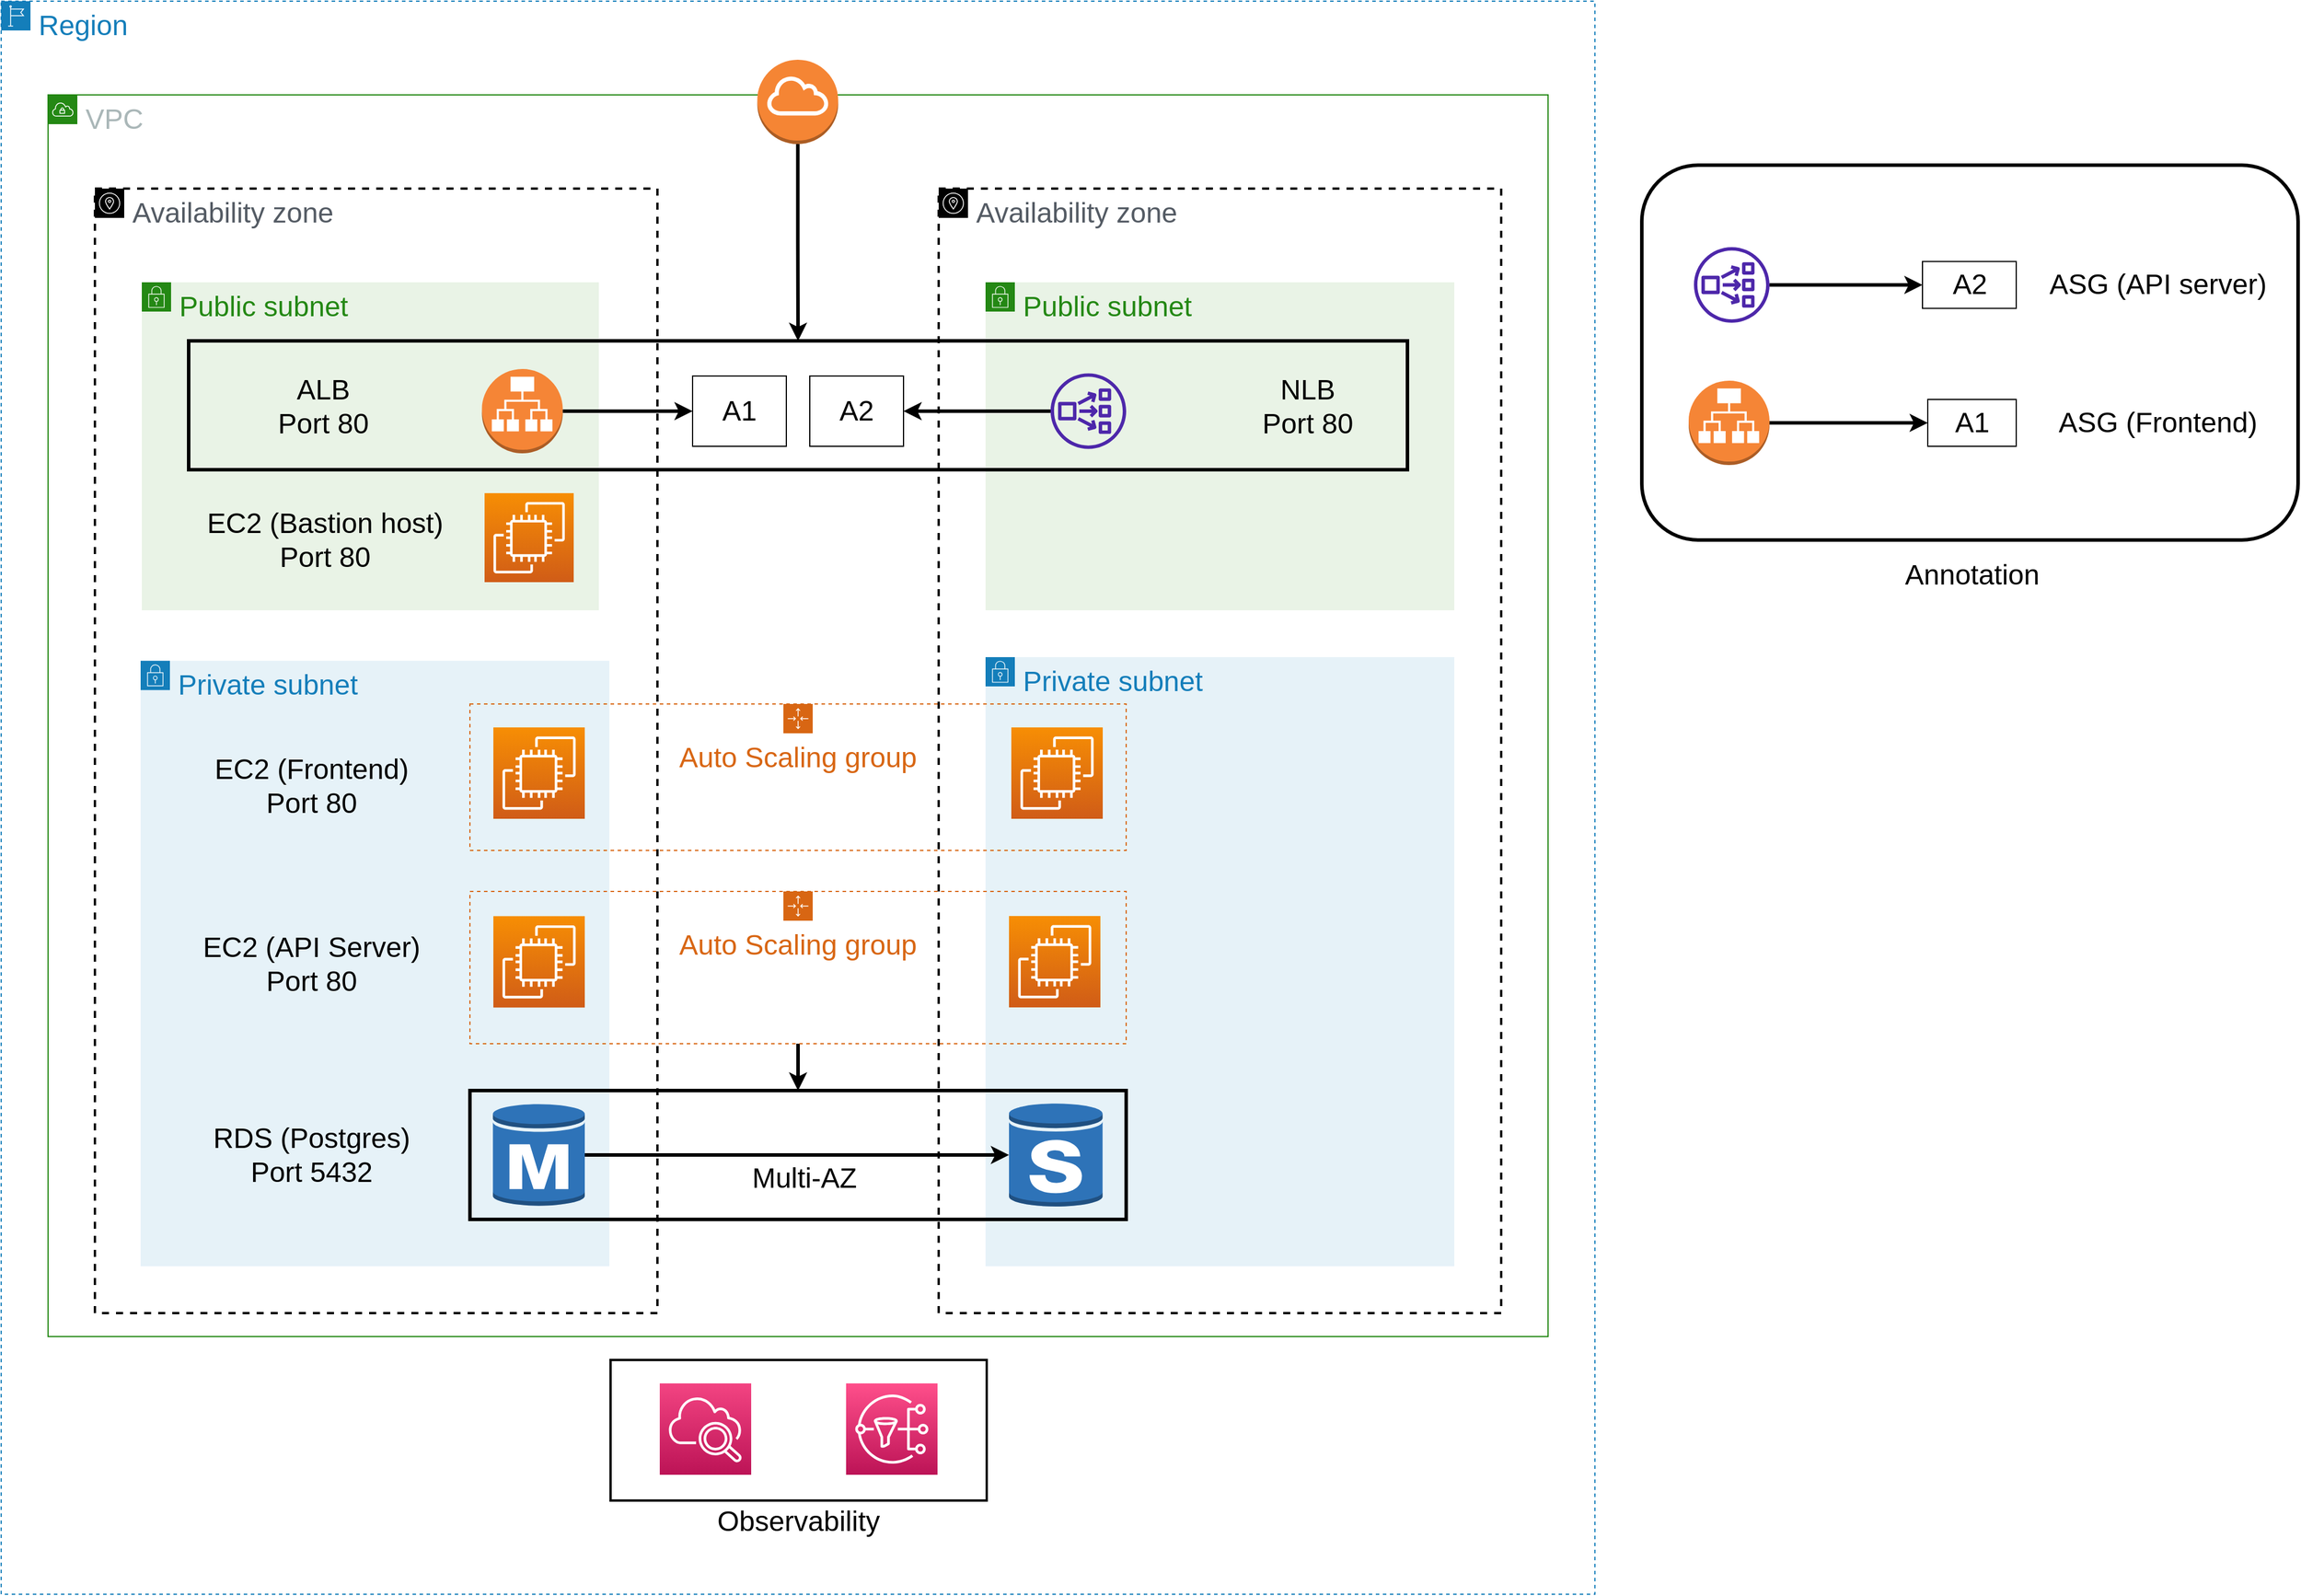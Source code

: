 <mxfile version="20.1.1" type="github">
  <diagram id="q4DbutcKK7p-0qS4GxbQ" name="Page-1">
    <mxGraphModel dx="2595" dy="1348" grid="1" gridSize="10" guides="1" tooltips="1" connect="1" arrows="1" fold="1" page="1" pageScale="1" pageWidth="850" pageHeight="1100" math="0" shadow="0">
      <root>
        <mxCell id="0" />
        <mxCell id="1" parent="0" />
        <mxCell id="SQCVgLtViS05Q7iUAaWb-119" value="&lt;font style=&quot;font-size: 24px;&quot;&gt;Availability zone&lt;/font&gt;" style="sketch=0;outlineConnect=0;gradientColor=none;html=1;whiteSpace=wrap;fontSize=12;fontStyle=0;shape=mxgraph.aws4.group;grIcon=mxgraph.aws4.group_availability_zone;strokeColor=default;fillColor=none;verticalAlign=top;align=left;spacingLeft=30;fontColor=#545B64;dashed=1;strokeWidth=2;" parent="1" vertex="1">
          <mxGeometry x="920" y="240" width="480" height="960" as="geometry" />
        </mxCell>
        <mxCell id="SQCVgLtViS05Q7iUAaWb-116" value="" style="rounded=1;whiteSpace=wrap;html=1;fontSize=24;strokeWidth=3;fillColor=none;" parent="1" vertex="1">
          <mxGeometry x="1520" y="220" width="560" height="320" as="geometry" />
        </mxCell>
        <mxCell id="SQCVgLtViS05Q7iUAaWb-118" value="&lt;font style=&quot;font-size: 24px;&quot;&gt;Availability zone&lt;/font&gt;" style="sketch=0;outlineConnect=0;gradientColor=none;html=1;whiteSpace=wrap;fontSize=12;fontStyle=0;shape=mxgraph.aws4.group;grIcon=mxgraph.aws4.group_availability_zone;strokeColor=#000000;fillColor=none;verticalAlign=top;align=left;spacingLeft=30;fontColor=#545B64;dashed=1;strokeWidth=2;" parent="1" vertex="1">
          <mxGeometry x="200" y="240" width="480" height="960" as="geometry" />
        </mxCell>
        <mxCell id="DpT2R7imNi2lBxHPkehf-3" value="Region" style="points=[[0,0],[0.25,0],[0.5,0],[0.75,0],[1,0],[1,0.25],[1,0.5],[1,0.75],[1,1],[0.75,1],[0.5,1],[0.25,1],[0,1],[0,0.75],[0,0.5],[0,0.25]];outlineConnect=0;gradientColor=none;html=1;whiteSpace=wrap;fontSize=24;fontStyle=0;container=0;pointerEvents=0;collapsible=0;recursiveResize=0;shape=mxgraph.aws4.group;grIcon=mxgraph.aws4.group_region;strokeColor=#147EBA;fillColor=none;verticalAlign=top;align=left;spacingLeft=30;fontColor=#147EBA;dashed=1;" parent="1" vertex="1">
          <mxGeometry x="120" y="80" width="1360" height="1360" as="geometry" />
        </mxCell>
        <mxCell id="DpT2R7imNi2lBxHPkehf-4" value="VPC" style="points=[[0,0],[0.25,0],[0.5,0],[0.75,0],[1,0],[1,0.25],[1,0.5],[1,0.75],[1,1],[0.75,1],[0.5,1],[0.25,1],[0,1],[0,0.75],[0,0.5],[0,0.25]];outlineConnect=0;gradientColor=none;html=1;whiteSpace=wrap;fontSize=24;fontStyle=0;container=0;pointerEvents=0;collapsible=0;recursiveResize=0;shape=mxgraph.aws4.group;grIcon=mxgraph.aws4.group_vpc;strokeColor=#248814;fillColor=none;verticalAlign=top;align=left;spacingLeft=30;fontColor=#AAB7B8;dashed=0;" parent="1" vertex="1">
          <mxGeometry x="160" y="160" width="1280" height="1060" as="geometry" />
        </mxCell>
        <mxCell id="SQCVgLtViS05Q7iUAaWb-13" value="&lt;font style=&quot;font-size: 24px;&quot;&gt;A1&lt;/font&gt;" style="text;html=1;strokeColor=default;fillColor=none;align=center;verticalAlign=middle;whiteSpace=wrap;rounded=0;" parent="1" vertex="1">
          <mxGeometry x="1764" y="420" width="75.5" height="40" as="geometry" />
        </mxCell>
        <mxCell id="SQCVgLtViS05Q7iUAaWb-14" value="" style="endArrow=classic;html=1;rounded=0;fontSize=24;strokeWidth=3;exitX=1;exitY=0.5;exitDx=0;exitDy=0;exitPerimeter=0;entryX=0;entryY=0.5;entryDx=0;entryDy=0;" parent="1" source="SQCVgLtViS05Q7iUAaWb-24" target="SQCVgLtViS05Q7iUAaWb-13" edge="1">
          <mxGeometry width="50" height="50" relative="1" as="geometry">
            <mxPoint x="1629.5" y="399" as="sourcePoint" />
            <mxPoint x="1779.5" y="395" as="targetPoint" />
          </mxGeometry>
        </mxCell>
        <mxCell id="SQCVgLtViS05Q7iUAaWb-16" value="&lt;font style=&quot;font-size: 24px;&quot;&gt;A2&lt;/font&gt;" style="text;html=1;strokeColor=default;fillColor=none;align=center;verticalAlign=middle;whiteSpace=wrap;rounded=0;" parent="1" vertex="1">
          <mxGeometry x="1759.5" y="302.25" width="80" height="40" as="geometry" />
        </mxCell>
        <mxCell id="SQCVgLtViS05Q7iUAaWb-24" value="" style="outlineConnect=0;dashed=0;verticalLabelPosition=bottom;verticalAlign=top;align=center;html=1;shape=mxgraph.aws3.application_load_balancer;fillColor=#F58536;gradientColor=none;" parent="1" vertex="1">
          <mxGeometry x="1560" y="404" width="69" height="72" as="geometry" />
        </mxCell>
        <mxCell id="SQCVgLtViS05Q7iUAaWb-135" style="edgeStyle=orthogonalEdgeStyle;rounded=0;orthogonalLoop=1;jettySize=auto;html=1;entryX=0;entryY=0.5;entryDx=0;entryDy=0;fontSize=24;strokeWidth=3;" parent="1" source="SQCVgLtViS05Q7iUAaWb-25" target="SQCVgLtViS05Q7iUAaWb-16" edge="1">
          <mxGeometry relative="1" as="geometry" />
        </mxCell>
        <mxCell id="SQCVgLtViS05Q7iUAaWb-25" value="" style="sketch=0;outlineConnect=0;fontColor=#232F3E;gradientColor=none;fillColor=#4D27AA;strokeColor=none;dashed=0;verticalLabelPosition=bottom;verticalAlign=top;align=center;html=1;fontSize=12;fontStyle=0;aspect=fixed;pointerEvents=1;shape=mxgraph.aws4.network_load_balancer;" parent="1" vertex="1">
          <mxGeometry x="1564.5" y="290" width="64.5" height="64.5" as="geometry" />
        </mxCell>
        <mxCell id="xt5h_hn7VhKURhzlLxUs-8" style="edgeStyle=orthogonalEdgeStyle;rounded=0;orthogonalLoop=1;jettySize=auto;html=1;entryX=0.5;entryY=0;entryDx=0;entryDy=0;strokeWidth=3;" parent="1" source="DpT2R7imNi2lBxHPkehf-96" target="SQCVgLtViS05Q7iUAaWb-3" edge="1">
          <mxGeometry relative="1" as="geometry" />
        </mxCell>
        <mxCell id="DpT2R7imNi2lBxHPkehf-96" value="" style="outlineConnect=0;dashed=0;verticalLabelPosition=bottom;verticalAlign=top;align=center;html=1;shape=mxgraph.aws3.internet_gateway;fillColor=#F58534;gradientColor=none;" parent="1" vertex="1">
          <mxGeometry x="765.25" y="130" width="69" height="72" as="geometry" />
        </mxCell>
        <mxCell id="SQCVgLtViS05Q7iUAaWb-109" value="" style="group" parent="1" vertex="1" connectable="0">
          <mxGeometry x="960" y="640" width="400" height="520" as="geometry" />
        </mxCell>
        <mxCell id="DpT2R7imNi2lBxHPkehf-13" value="Private subnet" style="points=[[0,0],[0.25,0],[0.5,0],[0.75,0],[1,0],[1,0.25],[1,0.5],[1,0.75],[1,1],[0.75,1],[0.5,1],[0.25,1],[0,1],[0,0.75],[0,0.5],[0,0.25]];outlineConnect=0;gradientColor=none;html=1;whiteSpace=wrap;fontSize=24;fontStyle=0;container=1;pointerEvents=0;collapsible=0;recursiveResize=0;shape=mxgraph.aws4.group;grIcon=mxgraph.aws4.group_security_group;grStroke=0;strokeColor=#147EBA;fillColor=#E6F2F8;verticalAlign=top;align=left;spacingLeft=30;fontColor=#147EBA;dashed=0;" parent="SQCVgLtViS05Q7iUAaWb-109" vertex="1">
          <mxGeometry width="400" height="520" as="geometry" />
        </mxCell>
        <mxCell id="SQCVgLtViS05Q7iUAaWb-104" value="" style="sketch=0;points=[[0,0,0],[0.25,0,0],[0.5,0,0],[0.75,0,0],[1,0,0],[0,1,0],[0.25,1,0],[0.5,1,0],[0.75,1,0],[1,1,0],[0,0.25,0],[0,0.5,0],[0,0.75,0],[1,0.25,0],[1,0.5,0],[1,0.75,0]];outlineConnect=0;fontColor=#232F3E;gradientColor=#F78E04;gradientDirection=north;fillColor=#D05C17;strokeColor=#ffffff;dashed=0;verticalLabelPosition=bottom;verticalAlign=top;align=center;html=1;fontSize=12;fontStyle=0;aspect=fixed;shape=mxgraph.aws4.resourceIcon;resIcon=mxgraph.aws4.ec2;" parent="SQCVgLtViS05Q7iUAaWb-109" vertex="1">
          <mxGeometry x="20" y="221" width="78" height="78" as="geometry" />
        </mxCell>
        <mxCell id="DpT2R7imNi2lBxHPkehf-34" value="" style="outlineConnect=0;dashed=0;verticalLabelPosition=bottom;verticalAlign=top;align=center;html=1;shape=mxgraph.aws3.rds_db_instance_standby_multi_az;fillColor=#2E73B8;gradientColor=none;fontSize=24;" parent="SQCVgLtViS05Q7iUAaWb-109" vertex="1">
          <mxGeometry x="20" y="380" width="80" height="90" as="geometry" />
        </mxCell>
        <mxCell id="SQCVgLtViS05Q7iUAaWb-107" value="" style="group" parent="1" vertex="1" connectable="0">
          <mxGeometry x="239" y="600" width="400" height="560" as="geometry" />
        </mxCell>
        <mxCell id="DpT2R7imNi2lBxHPkehf-12" value="Private subnet" style="points=[[0,0],[0.25,0],[0.5,0],[0.75,0],[1,0],[1,0.25],[1,0.5],[1,0.75],[1,1],[0.75,1],[0.5,1],[0.25,1],[0,1],[0,0.75],[0,0.5],[0,0.25]];outlineConnect=0;gradientColor=none;html=1;whiteSpace=wrap;fontSize=24;fontStyle=0;container=1;pointerEvents=0;collapsible=0;recursiveResize=0;shape=mxgraph.aws4.group;grIcon=mxgraph.aws4.group_security_group;grStroke=0;strokeColor=#147EBA;fillColor=#E6F2F8;verticalAlign=top;align=left;spacingLeft=30;fontColor=#147EBA;dashed=0;" parent="SQCVgLtViS05Q7iUAaWb-107" vertex="1">
          <mxGeometry y="43.077" width="400" height="516.923" as="geometry" />
        </mxCell>
        <mxCell id="DpT2R7imNi2lBxHPkehf-36" value="EC2 (API Server)&lt;br&gt;Port 80" style="text;html=1;strokeColor=none;fillColor=none;align=center;verticalAlign=middle;whiteSpace=wrap;rounded=0;fontSize=24;" parent="SQCVgLtViS05Q7iUAaWb-107" vertex="1">
          <mxGeometry x="21" y="261.152" width="250" height="80.769" as="geometry" />
        </mxCell>
        <mxCell id="SQCVgLtViS05Q7iUAaWb-120" value="RDS (Postgres)&lt;br&gt;Port 5432" style="text;html=1;strokeColor=none;fillColor=none;align=center;verticalAlign=middle;whiteSpace=wrap;rounded=0;fontSize=24;" parent="SQCVgLtViS05Q7iUAaWb-107" vertex="1">
          <mxGeometry x="21" y="424.618" width="250" height="80.769" as="geometry" />
        </mxCell>
        <mxCell id="SQCVgLtViS05Q7iUAaWb-111" value="" style="sketch=0;points=[[0,0,0],[0.25,0,0],[0.5,0,0],[0.75,0,0],[1,0,0],[0,1,0],[0.25,1,0],[0.5,1,0],[0.75,1,0],[1,1,0],[0,0.25,0],[0,0.5,0],[0,0.75,0],[1,0.25,0],[1,0.5,0],[1,0.75,0]];outlineConnect=0;fontColor=#232F3E;gradientColor=#F78E04;gradientDirection=north;fillColor=#D05C17;strokeColor=#ffffff;dashed=0;verticalLabelPosition=bottom;verticalAlign=top;align=center;html=1;fontSize=12;fontStyle=0;aspect=fixed;shape=mxgraph.aws4.resourceIcon;resIcon=mxgraph.aws4.ec2;" parent="SQCVgLtViS05Q7iUAaWb-107" vertex="1">
          <mxGeometry x="301" y="100" width="78" height="78" as="geometry" />
        </mxCell>
        <mxCell id="SQCVgLtViS05Q7iUAaWb-103" value="" style="sketch=0;points=[[0,0,0],[0.25,0,0],[0.5,0,0],[0.75,0,0],[1,0,0],[0,1,0],[0.25,1,0],[0.5,1,0],[0.75,1,0],[1,1,0],[0,0.25,0],[0,0.5,0],[0,0.75,0],[1,0.25,0],[1,0.5,0],[1,0.75,0]];outlineConnect=0;fontColor=#232F3E;gradientColor=#F78E04;gradientDirection=north;fillColor=#D05C17;strokeColor=#ffffff;dashed=0;verticalLabelPosition=bottom;verticalAlign=top;align=center;html=1;fontSize=12;fontStyle=0;aspect=fixed;shape=mxgraph.aws4.resourceIcon;resIcon=mxgraph.aws4.ec2;" parent="SQCVgLtViS05Q7iUAaWb-107" vertex="1">
          <mxGeometry x="301" y="261.15" width="78" height="78" as="geometry" />
        </mxCell>
        <mxCell id="DpT2R7imNi2lBxHPkehf-25" value="" style="outlineConnect=0;dashed=0;verticalLabelPosition=bottom;verticalAlign=top;align=center;html=1;shape=mxgraph.aws3.rds_db_instance;fillColor=#2E73B8;gradientColor=none;fontSize=24;" parent="SQCVgLtViS05Q7iUAaWb-107" vertex="1">
          <mxGeometry x="300.62" y="420" width="78.38" height="90" as="geometry" />
        </mxCell>
        <mxCell id="DpT2R7imNi2lBxHPkehf-11" value="Public subnet" style="points=[[0,0],[0.25,0],[0.5,0],[0.75,0],[1,0],[1,0.25],[1,0.5],[1,0.75],[1,1],[0.75,1],[0.5,1],[0.25,1],[0,1],[0,0.75],[0,0.5],[0,0.25]];outlineConnect=0;gradientColor=none;html=1;whiteSpace=wrap;fontSize=24;fontStyle=0;container=1;pointerEvents=0;collapsible=0;recursiveResize=0;shape=mxgraph.aws4.group;grIcon=mxgraph.aws4.group_security_group;grStroke=0;strokeColor=#248814;fillColor=#E9F3E6;verticalAlign=top;align=left;spacingLeft=30;fontColor=#248814;dashed=0;" parent="1" vertex="1">
          <mxGeometry x="960" y="320" width="400" height="280" as="geometry" />
        </mxCell>
        <mxCell id="SQCVgLtViS05Q7iUAaWb-106" value="" style="group" parent="1" vertex="1" connectable="0">
          <mxGeometry x="240" y="320" width="390" height="280" as="geometry" />
        </mxCell>
        <mxCell id="DpT2R7imNi2lBxHPkehf-7" value="Public subnet" style="points=[[0,0],[0.25,0],[0.5,0],[0.75,0],[1,0],[1,0.25],[1,0.5],[1,0.75],[1,1],[0.75,1],[0.5,1],[0.25,1],[0,1],[0,0.75],[0,0.5],[0,0.25]];outlineConnect=0;gradientColor=none;html=1;whiteSpace=wrap;fontSize=24;fontStyle=0;container=1;pointerEvents=0;collapsible=0;recursiveResize=0;shape=mxgraph.aws4.group;grIcon=mxgraph.aws4.group_security_group;grStroke=0;strokeColor=#248814;fillColor=#E9F3E6;verticalAlign=top;align=left;spacingLeft=30;fontColor=#248814;dashed=0;" parent="SQCVgLtViS05Q7iUAaWb-106" vertex="1">
          <mxGeometry width="390" height="280" as="geometry" />
        </mxCell>
        <mxCell id="u4KVmvpJrNu0O2P0xlmL-3" value="" style="sketch=0;points=[[0,0,0],[0.25,0,0],[0.5,0,0],[0.75,0,0],[1,0,0],[0,1,0],[0.25,1,0],[0.5,1,0],[0.75,1,0],[1,1,0],[0,0.25,0],[0,0.5,0],[0,0.75,0],[1,0.25,0],[1,0.5,0],[1,0.75,0]];outlineConnect=0;fontColor=#232F3E;gradientColor=#F78E04;gradientDirection=north;fillColor=#D05C17;strokeColor=#ffffff;dashed=0;verticalLabelPosition=bottom;verticalAlign=top;align=center;html=1;fontSize=12;fontStyle=0;aspect=fixed;shape=mxgraph.aws4.resourceIcon;resIcon=mxgraph.aws4.ec2;" parent="SQCVgLtViS05Q7iUAaWb-106" vertex="1">
          <mxGeometry x="292.5" y="180" width="76.05" height="76.05" as="geometry" />
        </mxCell>
        <mxCell id="u4KVmvpJrNu0O2P0xlmL-6" value="EC2 (Bastion host)&lt;br&gt;Port 80" style="text;html=1;strokeColor=none;fillColor=none;align=center;verticalAlign=middle;whiteSpace=wrap;rounded=0;fontSize=24;" parent="SQCVgLtViS05Q7iUAaWb-106" vertex="1">
          <mxGeometry x="19.5" y="180" width="273" height="80" as="geometry" />
        </mxCell>
        <mxCell id="DpT2R7imNi2lBxHPkehf-32" value="" style="outlineConnect=0;dashed=0;verticalLabelPosition=bottom;verticalAlign=top;align=center;html=1;shape=mxgraph.aws3.application_load_balancer;fillColor=#F58536;gradientColor=none;" parent="SQCVgLtViS05Q7iUAaWb-106" vertex="1">
          <mxGeometry x="290.25" y="74" width="69" height="72" as="geometry" />
        </mxCell>
        <mxCell id="SQCVgLtViS05Q7iUAaWb-156" style="edgeStyle=orthogonalEdgeStyle;rounded=0;orthogonalLoop=1;jettySize=auto;html=1;fontSize=24;strokeWidth=3;" parent="1" source="SQCVgLtViS05Q7iUAaWb-102" target="SQCVgLtViS05Q7iUAaWb-114" edge="1">
          <mxGeometry relative="1" as="geometry" />
        </mxCell>
        <mxCell id="SQCVgLtViS05Q7iUAaWb-102" value="Auto Scaling group" style="points=[[0,0],[0.25,0],[0.5,0],[0.75,0],[1,0],[1,0.25],[1,0.5],[1,0.75],[1,1],[0.75,1],[0.5,1],[0.25,1],[0,1],[0,0.75],[0,0.5],[0,0.25]];outlineConnect=0;gradientColor=none;html=1;whiteSpace=wrap;fontSize=24;fontStyle=0;container=1;pointerEvents=0;collapsible=0;recursiveResize=0;shape=mxgraph.aws4.groupCenter;grIcon=mxgraph.aws4.group_auto_scaling_group;grStroke=1;strokeColor=#D86613;fillColor=none;verticalAlign=top;align=center;fontColor=#D86613;dashed=1;spacingTop=25;" parent="1" vertex="1">
          <mxGeometry x="520" y="840" width="560" height="130" as="geometry" />
        </mxCell>
        <mxCell id="SQCVgLtViS05Q7iUAaWb-110" value="Auto Scaling group" style="points=[[0,0],[0.25,0],[0.5,0],[0.75,0],[1,0],[1,0.25],[1,0.5],[1,0.75],[1,1],[0.75,1],[0.5,1],[0.25,1],[0,1],[0,0.75],[0,0.5],[0,0.25]];outlineConnect=0;gradientColor=none;html=1;whiteSpace=wrap;fontSize=24;fontStyle=0;container=1;pointerEvents=0;collapsible=0;recursiveResize=0;shape=mxgraph.aws4.groupCenter;grIcon=mxgraph.aws4.group_auto_scaling_group;grStroke=1;strokeColor=#D86613;fillColor=none;verticalAlign=top;align=center;fontColor=#D86613;dashed=1;spacingTop=25;" parent="1" vertex="1">
          <mxGeometry x="520" y="680" width="560" height="125" as="geometry" />
        </mxCell>
        <mxCell id="SQCVgLtViS05Q7iUAaWb-112" value="" style="sketch=0;points=[[0,0,0],[0.25,0,0],[0.5,0,0],[0.75,0,0],[1,0,0],[0,1,0],[0.25,1,0],[0.5,1,0],[0.75,1,0],[1,1,0],[0,0.25,0],[0,0.5,0],[0,0.75,0],[1,0.25,0],[1,0.5,0],[1,0.75,0]];outlineConnect=0;fontColor=#232F3E;gradientColor=#F78E04;gradientDirection=north;fillColor=#D05C17;strokeColor=#ffffff;dashed=0;verticalLabelPosition=bottom;verticalAlign=top;align=center;html=1;fontSize=12;fontStyle=0;aspect=fixed;shape=mxgraph.aws4.resourceIcon;resIcon=mxgraph.aws4.ec2;" parent="SQCVgLtViS05Q7iUAaWb-110" vertex="1">
          <mxGeometry x="462" y="20" width="78" height="78" as="geometry" />
        </mxCell>
        <mxCell id="DpT2R7imNi2lBxHPkehf-23" style="edgeStyle=orthogonalEdgeStyle;rounded=0;orthogonalLoop=1;jettySize=auto;html=1;fontSize=24;strokeWidth=3;" parent="1" source="DpT2R7imNi2lBxHPkehf-25" target="DpT2R7imNi2lBxHPkehf-34" edge="1">
          <mxGeometry relative="1" as="geometry">
            <mxPoint x="597.88" y="890" as="sourcePoint" />
            <mxPoint x="967.88" y="910" as="targetPoint" />
          </mxGeometry>
        </mxCell>
        <mxCell id="DpT2R7imNi2lBxHPkehf-24" value="Multi-AZ" style="edgeLabel;html=1;align=center;verticalAlign=middle;resizable=0;points=[];fontSize=24;" parent="DpT2R7imNi2lBxHPkehf-23" vertex="1" connectable="0">
          <mxGeometry x="0.322" y="-8" relative="1" as="geometry">
            <mxPoint x="-53" y="12" as="offset" />
          </mxGeometry>
        </mxCell>
        <mxCell id="SQCVgLtViS05Q7iUAaWb-114" value="" style="rounded=0;whiteSpace=wrap;html=1;fontSize=24;strokeWidth=3;fillColor=none;" parent="1" vertex="1">
          <mxGeometry x="520" y="1010" width="560" height="110" as="geometry" />
        </mxCell>
        <mxCell id="DpT2R7imNi2lBxHPkehf-26" value="EC2 (Frontend)&lt;br&gt;Port 80" style="text;html=1;strokeColor=none;fillColor=none;align=center;verticalAlign=middle;whiteSpace=wrap;rounded=0;fontSize=24;" parent="1" vertex="1">
          <mxGeometry x="260" y="710" width="250" height="80" as="geometry" />
        </mxCell>
        <mxCell id="SQCVgLtViS05Q7iUAaWb-117" value="Annotation" style="text;html=1;strokeColor=none;fillColor=none;align=center;verticalAlign=middle;whiteSpace=wrap;rounded=0;fontSize=24;" parent="1" vertex="1">
          <mxGeometry x="1701.75" y="540" width="200" height="60" as="geometry" />
        </mxCell>
        <mxCell id="SQCVgLtViS05Q7iUAaWb-148" value="ASG (API server)" style="text;html=1;strokeColor=none;fillColor=none;align=center;verticalAlign=middle;whiteSpace=wrap;rounded=0;dashed=1;fontSize=24;" parent="1" vertex="1">
          <mxGeometry x="1839.5" y="283.19" width="240.5" height="78.12" as="geometry" />
        </mxCell>
        <mxCell id="SQCVgLtViS05Q7iUAaWb-151" value="ASG (Frontend)" style="text;html=1;strokeColor=none;fillColor=none;align=center;verticalAlign=middle;whiteSpace=wrap;rounded=0;dashed=1;fontSize=24;" parent="1" vertex="1">
          <mxGeometry x="1839.5" y="400" width="240.5" height="80" as="geometry" />
        </mxCell>
        <mxCell id="SQCVgLtViS05Q7iUAaWb-160" value="" style="group" parent="1" vertex="1" connectable="0">
          <mxGeometry x="640" y="1240" width="321" height="156" as="geometry" />
        </mxCell>
        <mxCell id="SQCVgLtViS05Q7iUAaWb-153" value="" style="rounded=0;whiteSpace=wrap;html=1;fontSize=24;strokeWidth=2;fillColor=none;" parent="SQCVgLtViS05Q7iUAaWb-160" vertex="1">
          <mxGeometry width="321" height="120" as="geometry" />
        </mxCell>
        <mxCell id="DpT2R7imNi2lBxHPkehf-82" value="" style="sketch=0;points=[[0,0,0],[0.25,0,0],[0.5,0,0],[0.75,0,0],[1,0,0],[0,1,0],[0.25,1,0],[0.5,1,0],[0.75,1,0],[1,1,0],[0,0.25,0],[0,0.5,0],[0,0.75,0],[1,0.25,0],[1,0.5,0],[1,0.75,0]];points=[[0,0,0],[0.25,0,0],[0.5,0,0],[0.75,0,0],[1,0,0],[0,1,0],[0.25,1,0],[0.5,1,0],[0.75,1,0],[1,1,0],[0,0.25,0],[0,0.5,0],[0,0.75,0],[1,0.25,0],[1,0.5,0],[1,0.75,0]];outlineConnect=0;fontColor=#232F3E;gradientColor=#F34482;gradientDirection=north;fillColor=#BC1356;strokeColor=#ffffff;dashed=0;verticalLabelPosition=bottom;verticalAlign=top;align=center;html=1;fontSize=12;fontStyle=0;aspect=fixed;shape=mxgraph.aws4.resourceIcon;resIcon=mxgraph.aws4.cloudwatch_2;" parent="SQCVgLtViS05Q7iUAaWb-160" vertex="1">
          <mxGeometry x="42" y="20" width="78" height="78" as="geometry" />
        </mxCell>
        <mxCell id="SQCVgLtViS05Q7iUAaWb-86" value="" style="sketch=0;points=[[0,0,0],[0.25,0,0],[0.5,0,0],[0.75,0,0],[1,0,0],[0,1,0],[0.25,1,0],[0.5,1,0],[0.75,1,0],[1,1,0],[0,0.25,0],[0,0.5,0],[0,0.75,0],[1,0.25,0],[1,0.5,0],[1,0.75,0]];outlineConnect=0;fontColor=#232F3E;gradientColor=#FF4F8B;gradientDirection=north;fillColor=#BC1356;strokeColor=#ffffff;dashed=0;verticalLabelPosition=bottom;verticalAlign=top;align=center;html=1;fontSize=12;fontStyle=0;aspect=fixed;shape=mxgraph.aws4.resourceIcon;resIcon=mxgraph.aws4.sns;" parent="SQCVgLtViS05Q7iUAaWb-160" vertex="1">
          <mxGeometry x="201" y="20" width="78" height="78" as="geometry" />
        </mxCell>
        <mxCell id="SQCVgLtViS05Q7iUAaWb-158" value="Observability" style="text;html=1;strokeColor=none;fillColor=none;align=center;verticalAlign=middle;whiteSpace=wrap;rounded=0;dashed=1;fontSize=24;" parent="SQCVgLtViS05Q7iUAaWb-160" vertex="1">
          <mxGeometry x="55" y="120" width="211" height="36" as="geometry" />
        </mxCell>
        <mxCell id="SQCVgLtViS05Q7iUAaWb-3" value="" style="rounded=0;whiteSpace=wrap;html=1;fillColor=none;strokeWidth=3;" parent="1" vertex="1">
          <mxGeometry x="280" y="370" width="1040" height="110" as="geometry" />
        </mxCell>
        <mxCell id="DpT2R7imNi2lBxHPkehf-27" value="NLB&lt;br&gt;Port 80" style="text;html=1;strokeColor=none;fillColor=none;align=center;verticalAlign=middle;whiteSpace=wrap;rounded=0;fontSize=24;" parent="1" vertex="1">
          <mxGeometry x="1150" y="371.25" width="170" height="108.75" as="geometry" />
        </mxCell>
        <mxCell id="SQCVgLtViS05Q7iUAaWb-128" value="" style="sketch=0;outlineConnect=0;fontColor=#232F3E;gradientColor=none;fillColor=#4D27AA;strokeColor=none;dashed=0;verticalLabelPosition=bottom;verticalAlign=top;align=center;html=1;fontSize=12;fontStyle=0;aspect=fixed;pointerEvents=1;shape=mxgraph.aws4.network_load_balancer;" parent="1" vertex="1">
          <mxGeometry x="1015.5" y="397.75" width="64.5" height="64.5" as="geometry" />
        </mxCell>
        <mxCell id="DpT2R7imNi2lBxHPkehf-28" value="ALB&lt;br&gt;Port 80" style="text;html=1;strokeColor=none;fillColor=none;align=center;verticalAlign=middle;whiteSpace=wrap;rounded=0;fontSize=24;" parent="1" vertex="1">
          <mxGeometry x="280" y="371.25" width="230" height="108.75" as="geometry" />
        </mxCell>
        <mxCell id="SQCVgLtViS05Q7iUAaWb-137" value="&lt;font style=&quot;font-size: 24px;&quot;&gt;A1&lt;/font&gt;" style="text;html=1;strokeColor=default;fillColor=default;align=center;verticalAlign=middle;whiteSpace=wrap;rounded=0;" parent="1" vertex="1">
          <mxGeometry x="710" y="400" width="80" height="60" as="geometry" />
        </mxCell>
        <mxCell id="SQCVgLtViS05Q7iUAaWb-147" style="edgeStyle=orthogonalEdgeStyle;rounded=0;orthogonalLoop=1;jettySize=auto;html=1;fontSize=24;strokeWidth=3;entryX=0;entryY=0.5;entryDx=0;entryDy=0;" parent="1" source="DpT2R7imNi2lBxHPkehf-32" target="SQCVgLtViS05Q7iUAaWb-137" edge="1">
          <mxGeometry relative="1" as="geometry">
            <mxPoint x="710" y="420" as="targetPoint" />
          </mxGeometry>
        </mxCell>
        <mxCell id="SQCVgLtViS05Q7iUAaWb-138" value="&lt;font style=&quot;font-size: 24px;&quot;&gt;A2&lt;/font&gt;" style="text;html=1;strokeColor=default;fillColor=default;align=center;verticalAlign=middle;whiteSpace=wrap;rounded=0;" parent="1" vertex="1">
          <mxGeometry x="810" y="400" width="80" height="60" as="geometry" />
        </mxCell>
        <mxCell id="SQCVgLtViS05Q7iUAaWb-146" style="edgeStyle=orthogonalEdgeStyle;rounded=0;orthogonalLoop=1;jettySize=auto;html=1;entryX=1;entryY=0.5;entryDx=0;entryDy=0;fontSize=24;strokeWidth=3;" parent="1" source="SQCVgLtViS05Q7iUAaWb-128" target="SQCVgLtViS05Q7iUAaWb-138" edge="1">
          <mxGeometry relative="1" as="geometry" />
        </mxCell>
      </root>
    </mxGraphModel>
  </diagram>
</mxfile>
